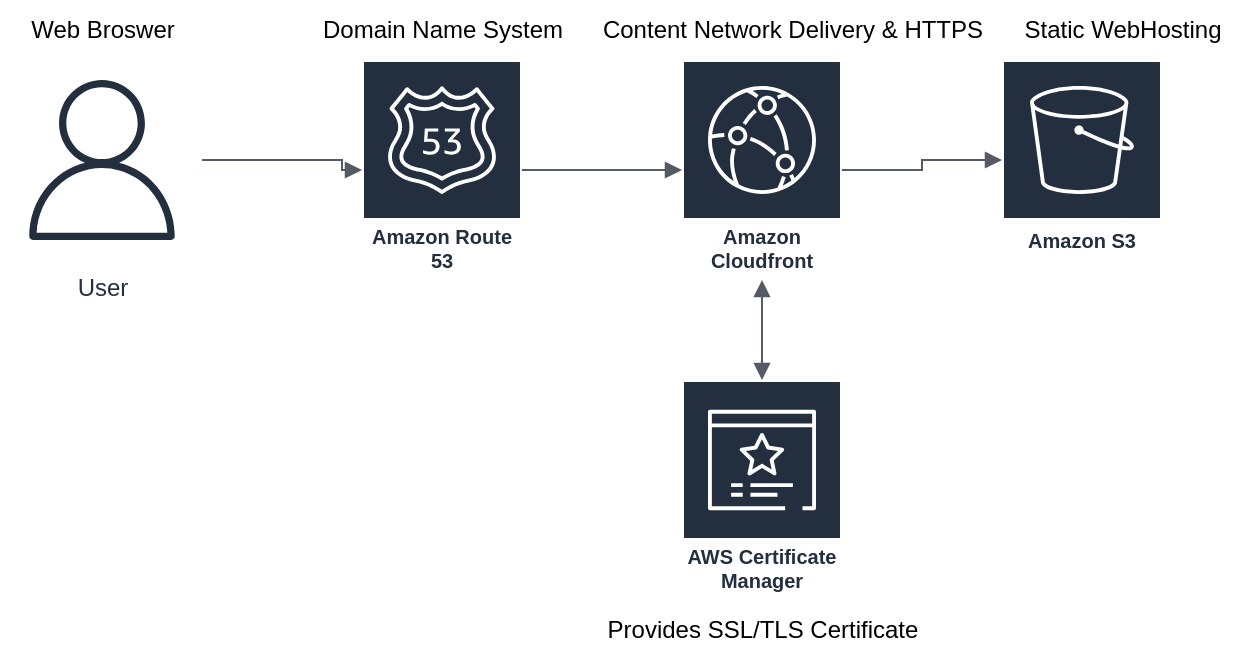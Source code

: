 <mxfile version="28.0.6">
  <diagram name="Page-1" id="AgHRpwvybII3dXoCV3TV">
    <mxGraphModel dx="692" dy="595" grid="1" gridSize="10" guides="1" tooltips="1" connect="1" arrows="1" fold="1" page="1" pageScale="1" pageWidth="850" pageHeight="1100" math="0" shadow="0">
      <root>
        <mxCell id="0" />
        <mxCell id="1" parent="0" />
        <mxCell id="cv8f79yo003hfBGnkEBG-3" value="Amazon Cloudfront" style="sketch=0;outlineConnect=0;fontColor=#232F3E;gradientColor=none;strokeColor=#ffffff;fillColor=#232F3E;dashed=0;verticalLabelPosition=middle;verticalAlign=bottom;align=center;html=1;whiteSpace=wrap;fontSize=10;fontStyle=1;spacing=3;shape=mxgraph.aws4.productIcon;prIcon=mxgraph.aws4.cloudfront;" vertex="1" parent="1">
          <mxGeometry x="400" y="120" width="80" height="110" as="geometry" />
        </mxCell>
        <mxCell id="cv8f79yo003hfBGnkEBG-6" value="User" style="sketch=0;outlineConnect=0;fontColor=#232F3E;gradientColor=none;strokeColor=#232F3E;fillColor=#ffffff;dashed=0;verticalLabelPosition=bottom;verticalAlign=top;align=center;html=1;fontSize=12;fontStyle=0;aspect=fixed;shape=mxgraph.aws4.resourceIcon;resIcon=mxgraph.aws4.user;" vertex="1" parent="1">
          <mxGeometry x="60" y="120" width="100" height="100" as="geometry" />
        </mxCell>
        <mxCell id="cv8f79yo003hfBGnkEBG-7" value="Amazon S3" style="sketch=0;outlineConnect=0;fontColor=#232F3E;gradientColor=none;strokeColor=#ffffff;fillColor=#232F3E;dashed=0;verticalLabelPosition=middle;verticalAlign=bottom;align=center;html=1;whiteSpace=wrap;fontSize=10;fontStyle=1;spacing=3;shape=mxgraph.aws4.productIcon;prIcon=mxgraph.aws4.s3;" vertex="1" parent="1">
          <mxGeometry x="560" y="120" width="80" height="100" as="geometry" />
        </mxCell>
        <mxCell id="cv8f79yo003hfBGnkEBG-8" value="Amazon Route 53" style="sketch=0;outlineConnect=0;fontColor=#232F3E;gradientColor=none;strokeColor=#ffffff;fillColor=#232F3E;dashed=0;verticalLabelPosition=middle;verticalAlign=bottom;align=center;html=1;whiteSpace=wrap;fontSize=10;fontStyle=1;spacing=3;shape=mxgraph.aws4.productIcon;prIcon=mxgraph.aws4.route_53;" vertex="1" parent="1">
          <mxGeometry x="240" y="120" width="80" height="110" as="geometry" />
        </mxCell>
        <mxCell id="cv8f79yo003hfBGnkEBG-9" value="AWS Certificate Manager" style="sketch=0;outlineConnect=0;fontColor=#232F3E;gradientColor=none;strokeColor=#ffffff;fillColor=#232F3E;dashed=0;verticalLabelPosition=middle;verticalAlign=bottom;align=center;html=1;whiteSpace=wrap;fontSize=10;fontStyle=1;spacing=3;shape=mxgraph.aws4.productIcon;prIcon=mxgraph.aws4.certificate_manager_3;" vertex="1" parent="1">
          <mxGeometry x="400" y="280" width="80" height="110" as="geometry" />
        </mxCell>
        <mxCell id="cv8f79yo003hfBGnkEBG-10" value="" style="edgeStyle=orthogonalEdgeStyle;html=1;endArrow=block;elbow=vertical;startArrow=none;endFill=1;strokeColor=#545B64;rounded=0;" edge="1" parent="1" source="cv8f79yo003hfBGnkEBG-6" target="cv8f79yo003hfBGnkEBG-8">
          <mxGeometry width="100" relative="1" as="geometry">
            <mxPoint x="310" y="310" as="sourcePoint" />
            <mxPoint x="350" y="270" as="targetPoint" />
            <Array as="points">
              <mxPoint x="230" y="170" />
              <mxPoint x="230" y="175" />
            </Array>
          </mxGeometry>
        </mxCell>
        <mxCell id="cv8f79yo003hfBGnkEBG-11" value="" style="edgeStyle=orthogonalEdgeStyle;html=1;endArrow=block;elbow=vertical;startArrow=none;endFill=1;strokeColor=#545B64;rounded=0;" edge="1" parent="1" source="cv8f79yo003hfBGnkEBG-8" target="cv8f79yo003hfBGnkEBG-3">
          <mxGeometry width="100" relative="1" as="geometry">
            <mxPoint x="310" y="310" as="sourcePoint" />
            <mxPoint x="410" y="310" as="targetPoint" />
            <Array as="points" />
          </mxGeometry>
        </mxCell>
        <mxCell id="cv8f79yo003hfBGnkEBG-12" value="" style="edgeStyle=orthogonalEdgeStyle;html=1;endArrow=block;elbow=vertical;startArrow=none;endFill=1;strokeColor=#545B64;rounded=0;" edge="1" parent="1" source="cv8f79yo003hfBGnkEBG-3" target="cv8f79yo003hfBGnkEBG-7">
          <mxGeometry width="100" relative="1" as="geometry">
            <mxPoint x="310" y="310" as="sourcePoint" />
            <mxPoint x="410" y="310" as="targetPoint" />
            <Array as="points" />
          </mxGeometry>
        </mxCell>
        <mxCell id="cv8f79yo003hfBGnkEBG-14" value="" style="edgeStyle=orthogonalEdgeStyle;html=1;endArrow=block;elbow=vertical;startArrow=block;startFill=1;endFill=1;strokeColor=#545B64;rounded=0;" edge="1" parent="1" source="cv8f79yo003hfBGnkEBG-3" target="cv8f79yo003hfBGnkEBG-9">
          <mxGeometry width="100" relative="1" as="geometry">
            <mxPoint x="310" y="310" as="sourcePoint" />
            <mxPoint x="410" y="310" as="targetPoint" />
          </mxGeometry>
        </mxCell>
        <mxCell id="cv8f79yo003hfBGnkEBG-15" value="Web Broswer" style="text;html=1;align=center;verticalAlign=middle;resizable=0;points=[];autosize=1;strokeColor=none;fillColor=none;" vertex="1" parent="1">
          <mxGeometry x="60" y="90" width="100" height="30" as="geometry" />
        </mxCell>
        <mxCell id="cv8f79yo003hfBGnkEBG-16" value="Domain Name System" style="text;html=1;align=center;verticalAlign=middle;resizable=0;points=[];autosize=1;strokeColor=none;fillColor=none;" vertex="1" parent="1">
          <mxGeometry x="210" y="90" width="140" height="30" as="geometry" />
        </mxCell>
        <mxCell id="cv8f79yo003hfBGnkEBG-17" value="Content Network Delivery &amp;amp; HTTPS" style="text;html=1;align=center;verticalAlign=middle;resizable=0;points=[];autosize=1;strokeColor=none;fillColor=none;" vertex="1" parent="1">
          <mxGeometry x="350" y="90" width="210" height="30" as="geometry" />
        </mxCell>
        <mxCell id="cv8f79yo003hfBGnkEBG-19" value="Static WebHosting" style="text;html=1;align=center;verticalAlign=middle;resizable=0;points=[];autosize=1;strokeColor=none;fillColor=none;" vertex="1" parent="1">
          <mxGeometry x="560" y="90" width="120" height="30" as="geometry" />
        </mxCell>
        <mxCell id="cv8f79yo003hfBGnkEBG-20" value="Provides SSL/TLS Certificate" style="text;html=1;align=center;verticalAlign=middle;resizable=0;points=[];autosize=1;strokeColor=none;fillColor=none;" vertex="1" parent="1">
          <mxGeometry x="350" y="390" width="180" height="30" as="geometry" />
        </mxCell>
      </root>
    </mxGraphModel>
  </diagram>
</mxfile>
